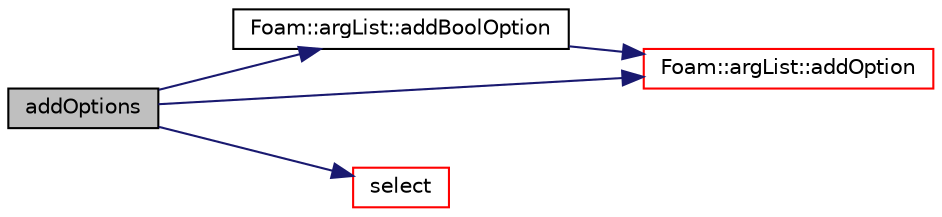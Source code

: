 digraph "addOptions"
{
  bgcolor="transparent";
  edge [fontname="Helvetica",fontsize="10",labelfontname="Helvetica",labelfontsize="10"];
  node [fontname="Helvetica",fontsize="10",shape=record];
  rankdir="LR";
  Node1 [label="addOptions",height=0.2,width=0.4,color="black", fillcolor="grey75", style="filled", fontcolor="black"];
  Node1 -> Node2 [color="midnightblue",fontsize="10",style="solid",fontname="Helvetica"];
  Node2 [label="Foam::argList::addBoolOption",height=0.2,width=0.4,color="black",URL="$a00067.html#a4713251600d03471873e0d9bd8379c5c",tooltip="Add to a bool option to validOptions with usage information. "];
  Node2 -> Node3 [color="midnightblue",fontsize="10",style="solid",fontname="Helvetica"];
  Node3 [label="Foam::argList::addOption",height=0.2,width=0.4,color="red",URL="$a00067.html#a07c21230c8433567244955ac99d791e9",tooltip="Add to an option to validOptions with usage information. "];
  Node1 -> Node3 [color="midnightblue",fontsize="10",style="solid",fontname="Helvetica"];
  Node1 -> Node4 [color="midnightblue",fontsize="10",style="solid",fontname="Helvetica"];
  Node4 [label="select",height=0.2,width=0.4,color="red",URL="$a02689.html#af2e57b0f470a9e582c1c8b1b918eca5a",tooltip="Select a list of Time values that are within the ranges. "];
}
